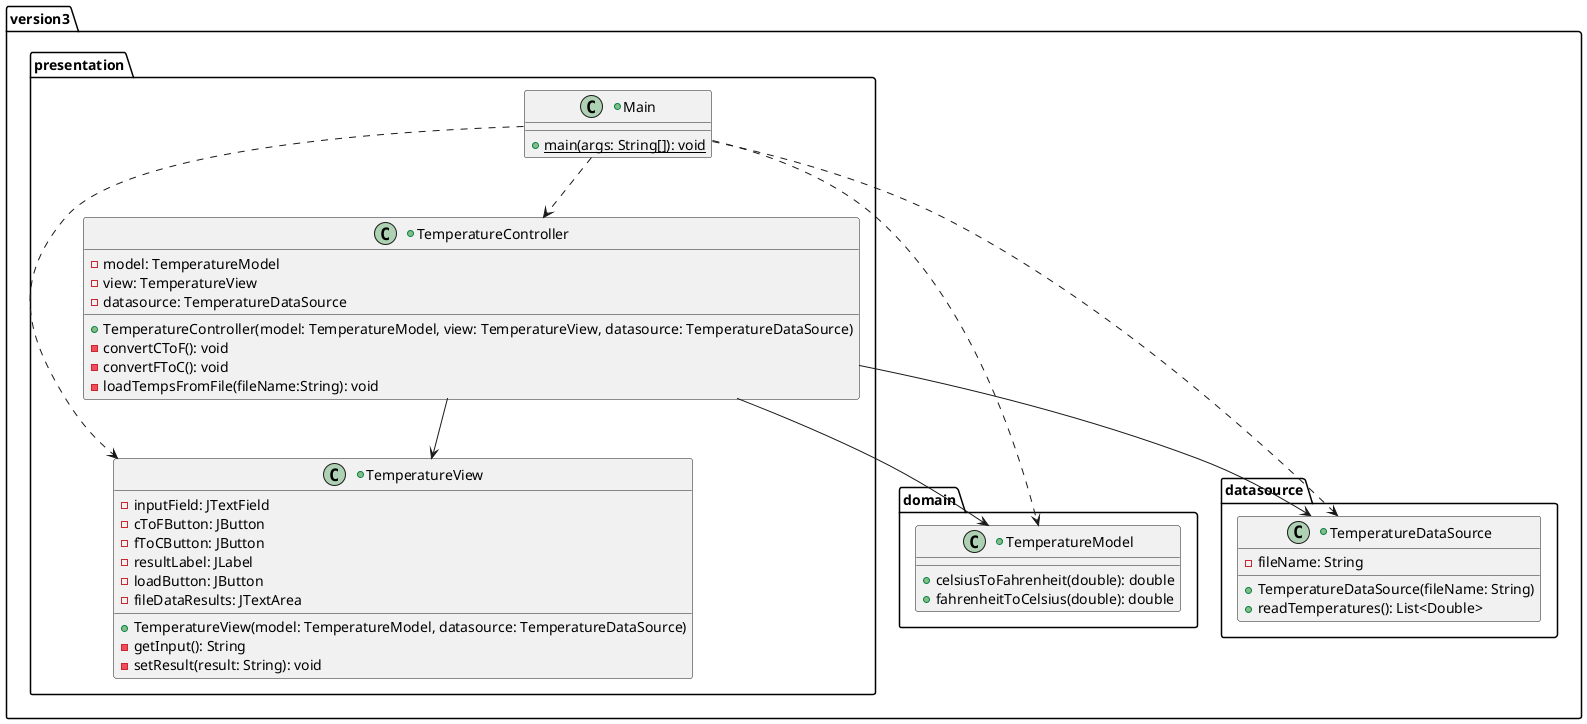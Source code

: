 @startuml
package version3
{
    package presentation
    {
        +class Main
        {
            +{static} main(args: String[]): void
        }


        +class TemperatureView
        {
            -inputField: JTextField
            -cToFButton: JButton
            -fToCButton: JButton
            -resultLabel: JLabel
            -loadButton: JButton
            -fileDataResults: JTextArea


            +TemperatureView(model: TemperatureModel, datasource: TemperatureDataSource)
            -getInput(): String
            -setResult(result: String): void
        }

        +class TemperatureController
        {
            -model: TemperatureModel
            -view: TemperatureView
            -datasource: TemperatureDataSource
            +TemperatureController(model: TemperatureModel, view: TemperatureView, datasource: TemperatureDataSource)
            -convertCToF(): void
            -convertFToC(): void
            -loadTempsFromFile(fileName:String): void
        }
    }

    package domain
    {
        +class TemperatureModel
        {
            +celsiusToFahrenheit(double): double
            +fahrenheitToCelsius(double): double
        }
    }


    package datasource
    {
        +class TemperatureDataSource
        {
            -fileName: String
            +TemperatureDataSource(fileName: String)
            +readTemperatures(): List<Double>
        }
    }
}


Main ..> TemperatureView
Main ..> TemperatureController
Main ..> TemperatureDataSource
Main ..> TemperatureModel
TemperatureController --> TemperatureDataSource
TemperatureController --> TemperatureModel
TemperatureController --> TemperatureView

@enduml